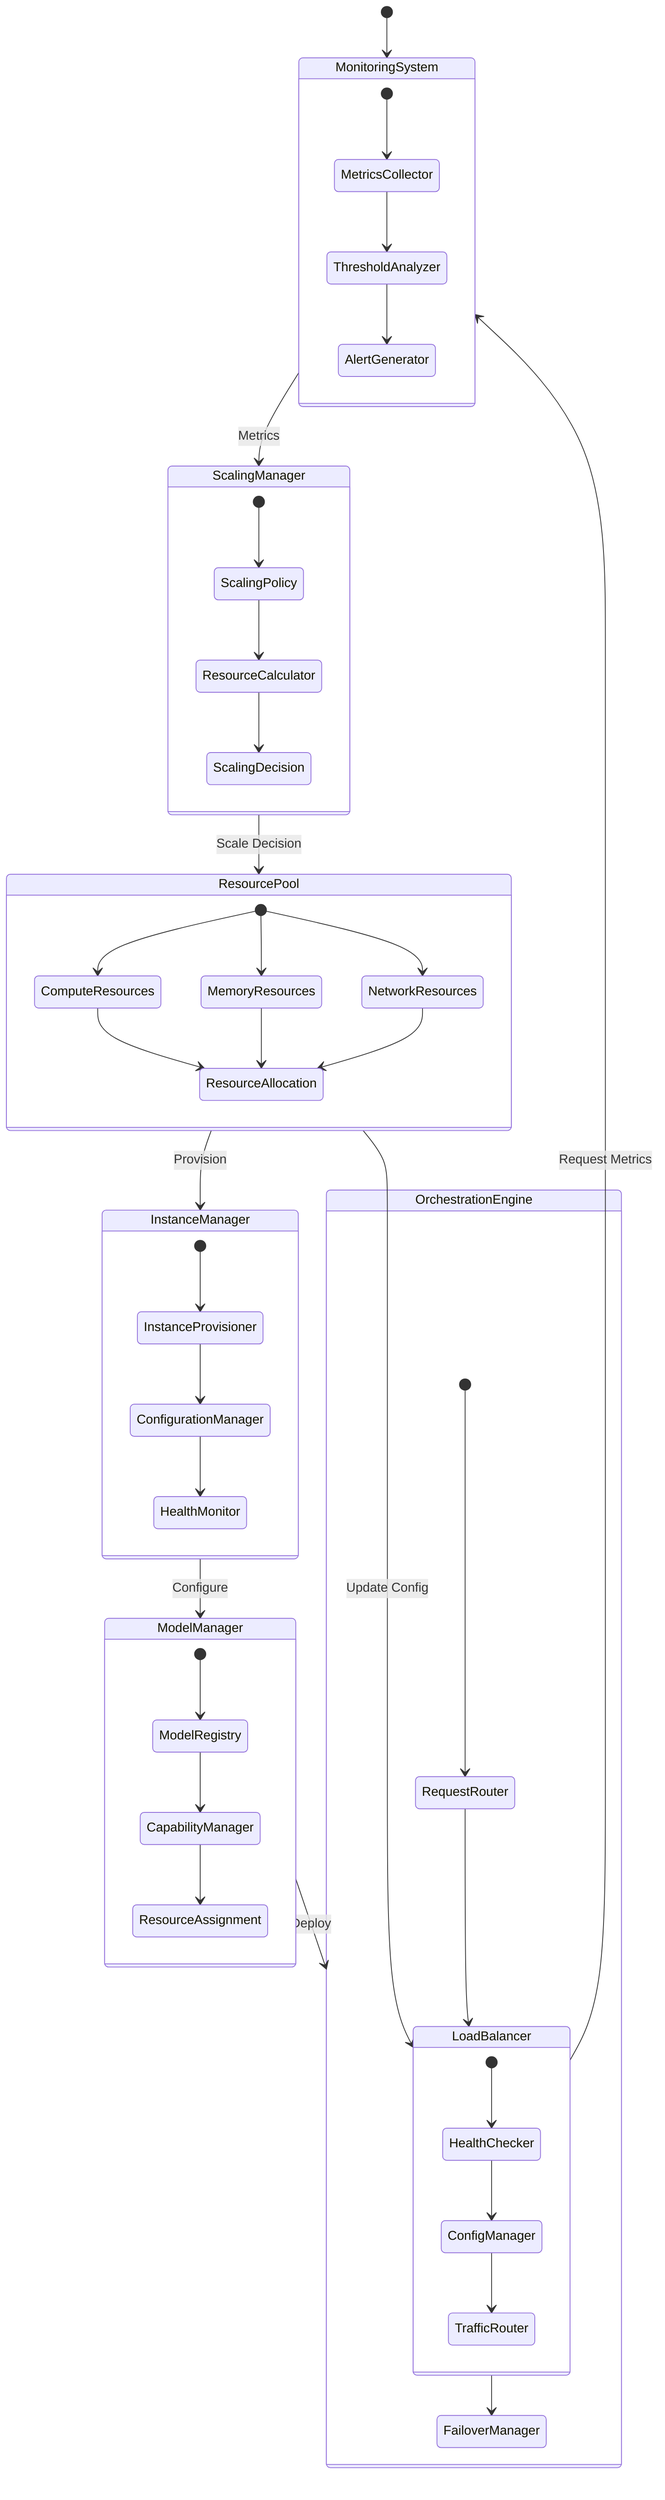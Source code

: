 stateDiagram-v2
    [*] --> MonitoringSystem

    MonitoringSystem --> ScalingManager: Metrics
    ScalingManager --> ResourcePool: Scale Decision
    ResourcePool --> LoadBalancer: Update Config
    LoadBalancer --> MonitoringSystem: Request Metrics

    state MonitoringSystem {
        [*] --> MetricsCollector
        MetricsCollector --> ThresholdAnalyzer
        ThresholdAnalyzer --> AlertGenerator
    }

    state ScalingManager {
        [*] --> ScalingPolicy
        ScalingPolicy --> ResourceCalculator
        ResourceCalculator --> ScalingDecision
    }

    state ResourcePool {
        [*] --> ComputeResources
        [*] --> MemoryResources
        [*] --> NetworkResources
        ComputeResources --> ResourceAllocation
        MemoryResources --> ResourceAllocation
        NetworkResources --> ResourceAllocation
    }

    state LoadBalancer {
        [*] --> HealthChecker
        HealthChecker --> ConfigManager
        ConfigManager --> TrafficRouter
    }

    ResourcePool --> InstanceManager: Provision
    InstanceManager --> ModelManager: Configure
    ModelManager --> OrchestrationEngine: Deploy

    state InstanceManager {
        [*] --> InstanceProvisioner
        InstanceProvisioner --> ConfigurationManager
        ConfigurationManager --> HealthMonitor
    }

    state ModelManager {
        [*] --> ModelRegistry
        ModelRegistry --> CapabilityManager
        CapabilityManager --> ResourceAssignment
    }

    state OrchestrationEngine {
        [*] --> RequestRouter
        RequestRouter --> LoadBalancer
        LoadBalancer --> FailoverManager
    }